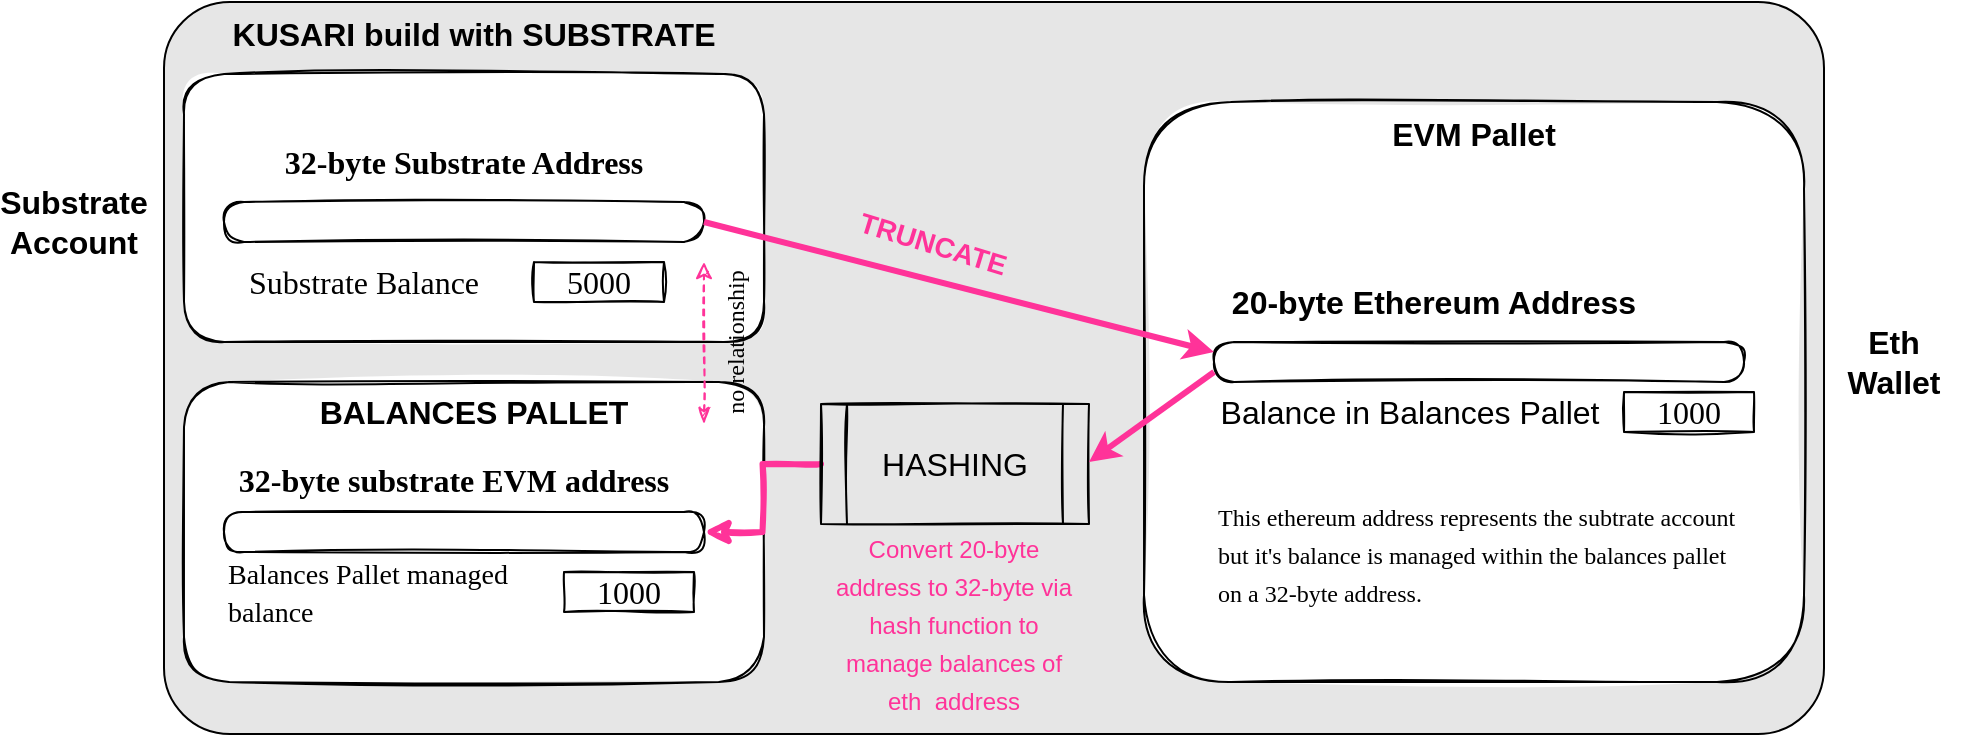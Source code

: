 <mxfile>
    <diagram id="6BhnsPxRWblH5gieQzBp" name="Page-1">
        <mxGraphModel dx="2016" dy="574" grid="1" gridSize="10" guides="1" tooltips="1" connect="1" arrows="1" fold="1" page="1" pageScale="1" pageWidth="850" pageHeight="1100" math="0" shadow="0">
            <root>
                <mxCell id="0"/>
                <mxCell id="1" parent="0"/>
                <mxCell id="71" value="" style="rounded=1;whiteSpace=wrap;html=1;shadow=0;glass=0;sketch=0;fontFamily=Helvetica;fontSize=15;fontColor=#000000;strokeColor=#000000;align=center;arcSize=9;fillColor=#E6E6E6;" vertex="1" parent="1">
                    <mxGeometry y="24" width="830" height="366" as="geometry"/>
                </mxCell>
                <mxCell id="68" value="" style="rounded=1;whiteSpace=wrap;html=1;shadow=0;sketch=1;fontSize=16;fontColor=#000000;strokeColor=#000000;align=center;glass=0;fillColor=#FFFFFF;" vertex="1" parent="1">
                    <mxGeometry x="10" y="214" width="290" height="150" as="geometry"/>
                </mxCell>
                <mxCell id="18" value="" style="rounded=1;whiteSpace=wrap;html=1;shadow=0;sketch=1;fontSize=16;fontColor=#000000;strokeColor=#000000;align=center;glass=0;fillColor=#FFFFFF;" vertex="1" parent="1">
                    <mxGeometry x="10" y="60" width="290" height="134" as="geometry"/>
                </mxCell>
                <mxCell id="20" value="" style="rounded=1;whiteSpace=wrap;html=1;shadow=0;sketch=1;fontSize=16;fontColor=#000000;strokeColor=#000000;align=center;glass=0;fillColor=#FFFFFF;" vertex="1" parent="1">
                    <mxGeometry x="490" y="74" width="330" height="290" as="geometry"/>
                </mxCell>
                <mxCell id="21" value="EVM Pallet" style="text;html=1;strokeColor=none;fillColor=none;align=center;verticalAlign=middle;whiteSpace=wrap;rounded=0;shadow=0;glass=0;sketch=1;fontSize=16;fontColor=#000000;fontFamily=Helvetica;fontStyle=1" vertex="1" parent="1">
                    <mxGeometry x="510" y="80" width="290" height="20" as="geometry"/>
                </mxCell>
                <mxCell id="23" value="" style="rounded=1;whiteSpace=wrap;html=1;shadow=0;glass=0;sketch=1;fontSize=16;fontColor=#000000;strokeColor=#000000;fillColor=none;align=center;arcSize=50;" vertex="1" parent="1">
                    <mxGeometry x="30" y="124" width="240" height="20" as="geometry"/>
                </mxCell>
                <mxCell id="24" value="32-byte Substrate Address" style="text;html=1;strokeColor=none;fillColor=none;align=center;verticalAlign=middle;whiteSpace=wrap;rounded=0;shadow=0;glass=0;sketch=1;fontSize=16;fontColor=#000000;fontFamily=Nunito;fontSource=https%3A%2F%2Ffonts.googleapis.com%2Fcss%3Ffamily%3DNunito;fontStyle=1" vertex="1" parent="1">
                    <mxGeometry x="25" y="94" width="250" height="20" as="geometry"/>
                </mxCell>
                <mxCell id="25" value="" style="rounded=1;whiteSpace=wrap;html=1;shadow=0;glass=0;sketch=1;fontSize=16;fontColor=#000000;strokeColor=#000000;fillColor=none;align=center;arcSize=50;" vertex="1" parent="1">
                    <mxGeometry x="525" y="194" width="265" height="20" as="geometry"/>
                </mxCell>
                <mxCell id="26" value="20-byte Ethereum Address" style="text;html=1;strokeColor=none;fillColor=none;align=center;verticalAlign=middle;whiteSpace=wrap;rounded=0;shadow=0;glass=0;sketch=1;fontSize=16;fontColor=#000000;fontFamily=Helvetica;fontStyle=1" vertex="1" parent="1">
                    <mxGeometry x="510" y="164" width="250" height="20" as="geometry"/>
                </mxCell>
                <mxCell id="28" value="&lt;font style=&quot;font-size: 14px&quot; color=&quot;#ff3399&quot;&gt;TRUNCATE&lt;/font&gt;" style="text;html=1;strokeColor=none;fillColor=none;align=center;verticalAlign=middle;whiteSpace=wrap;rounded=0;shadow=0;glass=0;sketch=1;fontSize=16;fontColor=#000000;fontFamily=Helvetica;fontStyle=1;rotation=17;" vertex="1" parent="1">
                    <mxGeometry x="300" y="134" width="170" height="20" as="geometry"/>
                </mxCell>
                <mxCell id="30" value="Balance in Balances Pallet" style="text;html=1;strokeColor=none;fillColor=none;align=center;verticalAlign=middle;whiteSpace=wrap;rounded=0;shadow=0;glass=0;sketch=1;fontSize=16;fontColor=#000000;fontFamily=Helvetica;fontStyle=0" vertex="1" parent="1">
                    <mxGeometry x="523" y="219" width="200" height="20" as="geometry"/>
                </mxCell>
                <mxCell id="32" value="&lt;font face=&quot;Nunito&quot; data-font-src=&quot;https://fonts.googleapis.com/css?family=Nunito&quot;&gt;1000&lt;/font&gt;" style="rounded=0;whiteSpace=wrap;html=1;shadow=0;glass=0;sketch=1;fontSize=16;fontColor=#000000;strokeColor=#000000;fillColor=none;align=center;" vertex="1" parent="1">
                    <mxGeometry x="730" y="219" width="65" height="20" as="geometry"/>
                </mxCell>
                <mxCell id="39" style="edgeStyle=orthogonalEdgeStyle;rounded=0;sketch=1;orthogonalLoop=1;jettySize=auto;html=1;exitX=0;exitY=0.5;exitDx=0;exitDy=0;entryX=1;entryY=0.5;entryDx=0;entryDy=0;fontSize=16;fontColor=#000000;strokeColor=#FF3399;strokeWidth=3;" edge="1" parent="1" source="35" target="37">
                    <mxGeometry relative="1" as="geometry"/>
                </mxCell>
                <mxCell id="35" value="HASHING" style="shape=process;whiteSpace=wrap;html=1;backgroundOutline=1;shadow=0;glass=0;sketch=1;fontSize=16;fontColor=#000000;strokeColor=#000000;fillColor=none;align=center;fontFamily=Helvetica;" vertex="1" parent="1">
                    <mxGeometry x="328.5" y="225" width="134" height="60" as="geometry"/>
                </mxCell>
                <mxCell id="45" style="edgeStyle=orthogonalEdgeStyle;rounded=0;sketch=1;orthogonalLoop=1;jettySize=auto;html=1;fontSize=16;fontColor=#000000;strokeColor=#FF3399;strokeWidth=1;startArrow=classicThin;startFill=1;dashed=1;" edge="1" parent="1">
                    <mxGeometry relative="1" as="geometry">
                        <mxPoint x="270" y="235" as="sourcePoint"/>
                        <mxPoint x="270" y="154" as="targetPoint"/>
                    </mxGeometry>
                </mxCell>
                <mxCell id="37" value="" style="rounded=1;whiteSpace=wrap;html=1;shadow=0;glass=0;sketch=1;fontSize=16;fontColor=#000000;strokeColor=#000000;fillColor=none;align=center;arcSize=50;" vertex="1" parent="1">
                    <mxGeometry x="30" y="279" width="240" height="20" as="geometry"/>
                </mxCell>
                <mxCell id="38" value="32-byte substrate EVM address" style="text;html=1;strokeColor=none;fillColor=none;align=center;verticalAlign=middle;whiteSpace=wrap;rounded=0;shadow=0;glass=0;sketch=1;fontSize=16;fontColor=#000000;fontFamily=Nunito;fontSource=https%3A%2F%2Ffonts.googleapis.com%2Fcss%3Ffamily%3DNunito;fontStyle=1" vertex="1" parent="1">
                    <mxGeometry x="20" y="253" width="250" height="20" as="geometry"/>
                </mxCell>
                <mxCell id="40" value="&lt;font face=&quot;Nunito&quot; data-font-src=&quot;https://fonts.googleapis.com/css?family=Nunito&quot;&gt;1000&lt;/font&gt;" style="rounded=0;whiteSpace=wrap;html=1;shadow=0;glass=0;sketch=1;fontSize=16;fontColor=#000000;strokeColor=#000000;fillColor=none;align=center;" vertex="1" parent="1">
                    <mxGeometry x="200" y="309" width="65" height="20" as="geometry"/>
                </mxCell>
                <mxCell id="41" value="&lt;font face=&quot;Nunito&quot; data-font-src=&quot;https://fonts.googleapis.com/css?family=Nunito&quot;&gt;5000&lt;/font&gt;" style="rounded=0;whiteSpace=wrap;html=1;shadow=0;glass=0;sketch=1;fontSize=16;fontColor=#000000;strokeColor=#000000;fillColor=none;align=center;" vertex="1" parent="1">
                    <mxGeometry x="185" y="154" width="65" height="20" as="geometry"/>
                </mxCell>
                <mxCell id="42" value="&lt;font face=&quot;Nunito&quot; data-font-src=&quot;https://fonts.googleapis.com/css?family=Nunito&quot;&gt;Substrate Balance&lt;/font&gt;" style="rounded=0;whiteSpace=wrap;html=1;shadow=0;glass=0;sketch=1;fontSize=16;fillColor=none;align=center;strokeColor=none;fontColor=#000000;" vertex="1" parent="1">
                    <mxGeometry x="25" y="154" width="150" height="20" as="geometry"/>
                </mxCell>
                <mxCell id="46" value="&lt;font face=&quot;Nunito&quot; data-font-src=&quot;https://fonts.googleapis.com/css?family=Nunito&quot; style=&quot;font-size: 12px&quot;&gt;no relationship&lt;/font&gt;" style="rounded=0;whiteSpace=wrap;html=1;shadow=0;glass=0;sketch=1;fontSize=16;fillColor=none;align=center;strokeColor=none;fontColor=#000000;rotation=-90;" vertex="1" parent="1">
                    <mxGeometry x="234" y="184" width="100" height="20" as="geometry"/>
                </mxCell>
                <mxCell id="47" value="&lt;font face=&quot;Helvetica&quot;&gt;KUSARI build with SUBSTRATE&lt;/font&gt;" style="text;html=1;strokeColor=none;fillColor=none;align=center;verticalAlign=middle;whiteSpace=wrap;rounded=0;shadow=0;glass=0;sketch=1;fontSize=16;fontColor=#000000;fontFamily=Nunito;fontSource=https%3A%2F%2Ffonts.googleapis.com%2Fcss%3Ffamily%3DNunito;fontStyle=1" vertex="1" parent="1">
                    <mxGeometry x="15" y="30" width="280" height="20" as="geometry"/>
                </mxCell>
                <mxCell id="52" value="&lt;font face=&quot;Nunito&quot; data-font-src=&quot;https://fonts.googleapis.com/css?family=Nunito&quot; style=&quot;font-size: 14px&quot;&gt;Balances Pallet managed balance&lt;/font&gt;" style="rounded=0;whiteSpace=wrap;html=1;shadow=0;glass=0;sketch=1;fontSize=15;fillColor=none;align=left;strokeColor=none;fontColor=#000000;" vertex="1" parent="1">
                    <mxGeometry x="30" y="309" width="150" height="20" as="geometry"/>
                </mxCell>
                <mxCell id="63" value="Substrate Account" style="text;html=1;strokeColor=none;fillColor=none;align=center;verticalAlign=middle;whiteSpace=wrap;rounded=0;shadow=0;glass=0;sketch=1;fontFamily=Helvetica;fontSize=16;fontColor=#000000;fontStyle=1" vertex="1" parent="1">
                    <mxGeometry x="-80" y="124" width="70" height="20" as="geometry"/>
                </mxCell>
                <mxCell id="64" value="Eth Wallet" style="text;html=1;strokeColor=none;fillColor=none;align=center;verticalAlign=middle;whiteSpace=wrap;rounded=0;shadow=0;glass=0;sketch=1;fontFamily=Helvetica;fontSize=16;fontColor=#000000;fontStyle=1" vertex="1" parent="1">
                    <mxGeometry x="830" y="194" width="70" height="20" as="geometry"/>
                </mxCell>
                <mxCell id="65" value="" style="endArrow=classic;html=1;fontFamily=Helvetica;fontSize=16;fontColor=#000000;strokeColor=#FF3399;strokeWidth=3;exitX=1;exitY=0.5;exitDx=0;exitDy=0;entryX=0;entryY=0.25;entryDx=0;entryDy=0;" edge="1" parent="1" source="23" target="25">
                    <mxGeometry width="50" height="50" relative="1" as="geometry">
                        <mxPoint x="340" y="264" as="sourcePoint"/>
                        <mxPoint x="390" y="214" as="targetPoint"/>
                    </mxGeometry>
                </mxCell>
                <mxCell id="66" value="" style="endArrow=classic;html=1;fontFamily=Helvetica;fontSize=16;fontColor=#000000;strokeColor=#FF3399;strokeWidth=3;exitX=0;exitY=0.75;exitDx=0;exitDy=0;entryX=1;entryY=0.483;entryDx=0;entryDy=0;entryPerimeter=0;" edge="1" parent="1" source="25" target="35">
                    <mxGeometry width="50" height="50" relative="1" as="geometry">
                        <mxPoint x="290" y="354" as="sourcePoint"/>
                        <mxPoint x="510" y="409" as="targetPoint"/>
                    </mxGeometry>
                </mxCell>
                <mxCell id="67" value="&lt;div&gt;&lt;span style=&quot;font-size: 12px ; font-weight: normal ; color: rgb(255 , 51 , 153)&quot;&gt;Convert 20-byte address to 32-byte via hash function to manage balances of eth&amp;nbsp; address&lt;/span&gt;&lt;/div&gt;" style="text;html=1;strokeColor=none;fillColor=none;align=center;verticalAlign=middle;whiteSpace=wrap;rounded=0;shadow=0;glass=0;sketch=1;fontSize=16;fontColor=#000000;fontFamily=Helvetica;fontStyle=1;rotation=0;" vertex="1" parent="1">
                    <mxGeometry x="330" y="289" width="130" height="90" as="geometry"/>
                </mxCell>
                <mxCell id="69" value="&lt;font face=&quot;Helvetica&quot;&gt;BALANCES PALLET&lt;/font&gt;" style="text;html=1;strokeColor=none;fillColor=none;align=center;verticalAlign=middle;whiteSpace=wrap;rounded=0;shadow=0;glass=0;sketch=1;fontSize=16;fontColor=#000000;fontFamily=Nunito;fontSource=https%3A%2F%2Ffonts.googleapis.com%2Fcss%3Ffamily%3DNunito;fontStyle=1" vertex="1" parent="1">
                    <mxGeometry x="60" y="219" width="190" height="20" as="geometry"/>
                </mxCell>
                <mxCell id="70" value="&lt;font face=&quot;Nunito&quot; data-font-src=&quot;https://fonts.googleapis.com/css?family=Nunito&quot; style=&quot;font-size: 12px&quot;&gt;This ethereum address represents the subtrate account but it's balance is managed within the balances pallet on a 32-byte address.&lt;/font&gt;" style="rounded=0;whiteSpace=wrap;html=1;shadow=0;glass=0;sketch=1;fontSize=16;fillColor=none;align=left;strokeColor=none;fontColor=#000000;" vertex="1" parent="1">
                    <mxGeometry x="525" y="289" width="265" height="20" as="geometry"/>
                </mxCell>
            </root>
        </mxGraphModel>
    </diagram>
</mxfile>